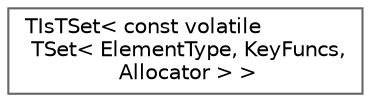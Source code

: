 digraph "Graphical Class Hierarchy"
{
 // INTERACTIVE_SVG=YES
 // LATEX_PDF_SIZE
  bgcolor="transparent";
  edge [fontname=Helvetica,fontsize=10,labelfontname=Helvetica,labelfontsize=10];
  node [fontname=Helvetica,fontsize=10,shape=box,height=0.2,width=0.4];
  rankdir="LR";
  Node0 [id="Node000000",label="TIsTSet\< const volatile\l TSet\< ElementType, KeyFuncs,\l Allocator \> \>",height=0.2,width=0.4,color="grey40", fillcolor="white", style="filled",URL="$dd/dca/structTIsTSet_3_01const_01volatile_01TSet_3_01ElementType_00_01KeyFuncs_00_01Allocator_01_4_01_4.html",tooltip=" "];
}
